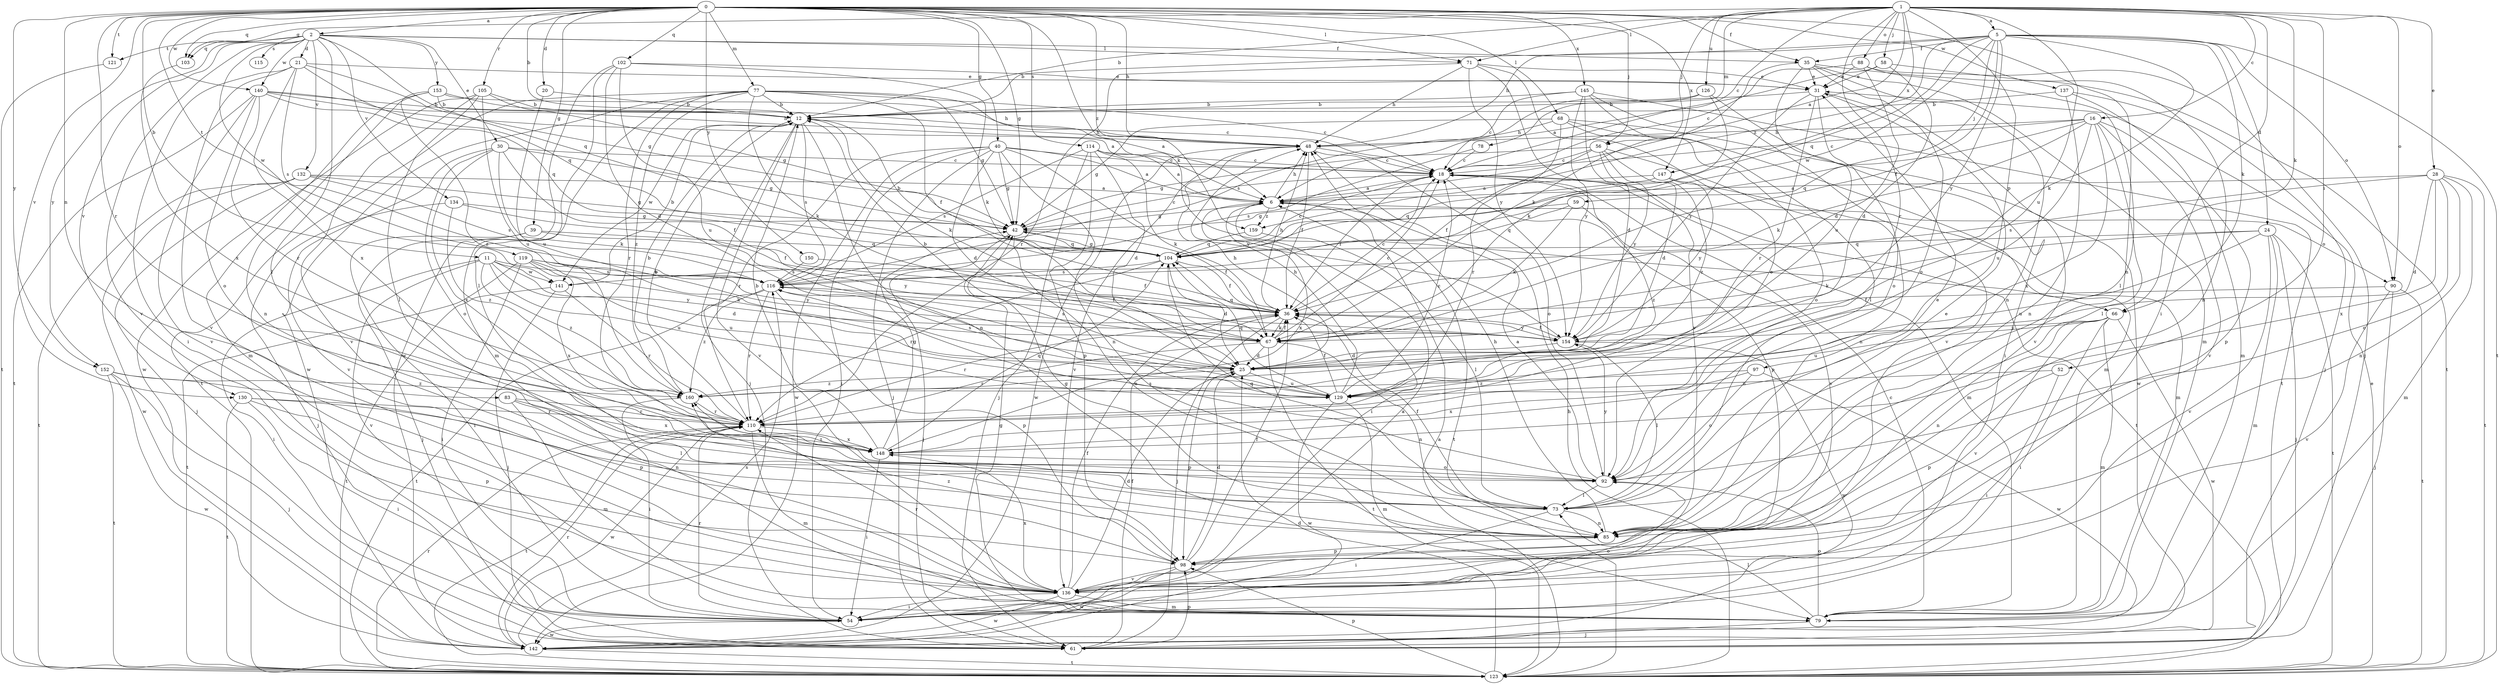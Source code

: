 strict digraph  {
0;
1;
2;
5;
6;
11;
12;
16;
18;
20;
21;
24;
25;
28;
30;
31;
35;
36;
39;
40;
42;
48;
52;
54;
56;
58;
59;
61;
66;
67;
68;
71;
73;
77;
78;
79;
83;
85;
88;
90;
92;
97;
98;
102;
103;
104;
105;
110;
114;
115;
116;
119;
121;
123;
126;
129;
130;
132;
134;
136;
137;
140;
141;
142;
145;
147;
148;
150;
152;
153;
154;
159;
160;
0 -> 2  [label=a];
0 -> 11  [label=b];
0 -> 12  [label=b];
0 -> 20  [label=d];
0 -> 35  [label=f];
0 -> 39  [label=g];
0 -> 40  [label=g];
0 -> 42  [label=g];
0 -> 48  [label=h];
0 -> 56  [label=j];
0 -> 66  [label=k];
0 -> 68  [label=l];
0 -> 71  [label=l];
0 -> 77  [label=m];
0 -> 83  [label=n];
0 -> 85  [label=n];
0 -> 102  [label=q];
0 -> 103  [label=q];
0 -> 105  [label=r];
0 -> 110  [label=r];
0 -> 114  [label=s];
0 -> 119  [label=t];
0 -> 121  [label=t];
0 -> 130  [label=v];
0 -> 137  [label=w];
0 -> 140  [label=w];
0 -> 145  [label=x];
0 -> 147  [label=x];
0 -> 150  [label=y];
0 -> 152  [label=y];
0 -> 159  [label=z];
1 -> 5  [label=a];
1 -> 6  [label=a];
1 -> 12  [label=b];
1 -> 16  [label=c];
1 -> 18  [label=c];
1 -> 28  [label=e];
1 -> 52  [label=i];
1 -> 54  [label=i];
1 -> 56  [label=j];
1 -> 58  [label=j];
1 -> 66  [label=k];
1 -> 71  [label=l];
1 -> 78  [label=m];
1 -> 88  [label=o];
1 -> 90  [label=o];
1 -> 97  [label=p];
1 -> 103  [label=q];
1 -> 110  [label=r];
1 -> 126  [label=u];
1 -> 129  [label=u];
1 -> 147  [label=x];
2 -> 21  [label=d];
2 -> 30  [label=e];
2 -> 35  [label=f];
2 -> 71  [label=l];
2 -> 73  [label=l];
2 -> 103  [label=q];
2 -> 104  [label=q];
2 -> 115  [label=s];
2 -> 121  [label=t];
2 -> 130  [label=v];
2 -> 132  [label=v];
2 -> 134  [label=v];
2 -> 136  [label=v];
2 -> 140  [label=w];
2 -> 141  [label=w];
2 -> 152  [label=y];
2 -> 153  [label=y];
5 -> 12  [label=b];
5 -> 24  [label=d];
5 -> 35  [label=f];
5 -> 36  [label=f];
5 -> 48  [label=h];
5 -> 59  [label=j];
5 -> 66  [label=k];
5 -> 67  [label=k];
5 -> 90  [label=o];
5 -> 104  [label=q];
5 -> 123  [label=t];
5 -> 141  [label=w];
5 -> 154  [label=y];
5 -> 159  [label=z];
6 -> 42  [label=g];
6 -> 48  [label=h];
6 -> 54  [label=i];
6 -> 90  [label=o];
6 -> 123  [label=t];
6 -> 148  [label=x];
6 -> 159  [label=z];
11 -> 25  [label=d];
11 -> 54  [label=i];
11 -> 116  [label=s];
11 -> 129  [label=u];
11 -> 136  [label=v];
11 -> 141  [label=w];
11 -> 154  [label=y];
11 -> 160  [label=z];
12 -> 48  [label=h];
12 -> 61  [label=j];
12 -> 67  [label=k];
12 -> 85  [label=n];
12 -> 116  [label=s];
12 -> 136  [label=v];
12 -> 141  [label=w];
16 -> 18  [label=c];
16 -> 48  [label=h];
16 -> 67  [label=k];
16 -> 73  [label=l];
16 -> 98  [label=p];
16 -> 104  [label=q];
16 -> 129  [label=u];
16 -> 136  [label=v];
16 -> 148  [label=x];
18 -> 6  [label=a];
18 -> 36  [label=f];
18 -> 79  [label=m];
18 -> 98  [label=p];
18 -> 123  [label=t];
18 -> 136  [label=v];
20 -> 12  [label=b];
20 -> 129  [label=u];
21 -> 31  [label=e];
21 -> 42  [label=g];
21 -> 54  [label=i];
21 -> 104  [label=q];
21 -> 116  [label=s];
21 -> 136  [label=v];
21 -> 148  [label=x];
24 -> 61  [label=j];
24 -> 67  [label=k];
24 -> 79  [label=m];
24 -> 104  [label=q];
24 -> 123  [label=t];
24 -> 129  [label=u];
24 -> 136  [label=v];
25 -> 12  [label=b];
25 -> 48  [label=h];
25 -> 98  [label=p];
25 -> 116  [label=s];
25 -> 129  [label=u];
25 -> 160  [label=z];
28 -> 6  [label=a];
28 -> 25  [label=d];
28 -> 79  [label=m];
28 -> 85  [label=n];
28 -> 92  [label=o];
28 -> 116  [label=s];
28 -> 123  [label=t];
28 -> 148  [label=x];
30 -> 18  [label=c];
30 -> 36  [label=f];
30 -> 42  [label=g];
30 -> 67  [label=k];
30 -> 92  [label=o];
30 -> 136  [label=v];
30 -> 148  [label=x];
31 -> 12  [label=b];
31 -> 92  [label=o];
31 -> 110  [label=r];
31 -> 136  [label=v];
31 -> 154  [label=y];
35 -> 31  [label=e];
35 -> 67  [label=k];
35 -> 79  [label=m];
35 -> 85  [label=n];
35 -> 92  [label=o];
35 -> 123  [label=t];
35 -> 129  [label=u];
36 -> 18  [label=c];
36 -> 48  [label=h];
36 -> 61  [label=j];
36 -> 67  [label=k];
36 -> 110  [label=r];
36 -> 154  [label=y];
39 -> 54  [label=i];
39 -> 61  [label=j];
39 -> 104  [label=q];
39 -> 154  [label=y];
40 -> 6  [label=a];
40 -> 18  [label=c];
40 -> 25  [label=d];
40 -> 42  [label=g];
40 -> 54  [label=i];
40 -> 61  [label=j];
40 -> 85  [label=n];
40 -> 110  [label=r];
40 -> 142  [label=w];
40 -> 154  [label=y];
42 -> 18  [label=c];
42 -> 36  [label=f];
42 -> 61  [label=j];
42 -> 85  [label=n];
42 -> 104  [label=q];
48 -> 18  [label=c];
48 -> 36  [label=f];
48 -> 92  [label=o];
48 -> 136  [label=v];
48 -> 142  [label=w];
52 -> 54  [label=i];
52 -> 98  [label=p];
52 -> 129  [label=u];
54 -> 6  [label=a];
54 -> 92  [label=o];
54 -> 110  [label=r];
54 -> 142  [label=w];
56 -> 18  [label=c];
56 -> 25  [label=d];
56 -> 36  [label=f];
56 -> 42  [label=g];
56 -> 85  [label=n];
56 -> 154  [label=y];
56 -> 160  [label=z];
58 -> 6  [label=a];
58 -> 25  [label=d];
58 -> 31  [label=e];
58 -> 85  [label=n];
59 -> 42  [label=g];
59 -> 67  [label=k];
59 -> 104  [label=q];
59 -> 160  [label=z];
61 -> 36  [label=f];
61 -> 98  [label=p];
66 -> 54  [label=i];
66 -> 79  [label=m];
66 -> 85  [label=n];
66 -> 129  [label=u];
66 -> 136  [label=v];
66 -> 142  [label=w];
66 -> 154  [label=y];
67 -> 18  [label=c];
67 -> 25  [label=d];
67 -> 36  [label=f];
67 -> 85  [label=n];
67 -> 104  [label=q];
67 -> 110  [label=r];
67 -> 116  [label=s];
67 -> 123  [label=t];
68 -> 42  [label=g];
68 -> 48  [label=h];
68 -> 79  [label=m];
68 -> 92  [label=o];
68 -> 110  [label=r];
68 -> 142  [label=w];
71 -> 31  [label=e];
71 -> 48  [label=h];
71 -> 92  [label=o];
71 -> 110  [label=r];
71 -> 136  [label=v];
71 -> 154  [label=y];
73 -> 31  [label=e];
73 -> 36  [label=f];
73 -> 54  [label=i];
73 -> 85  [label=n];
73 -> 104  [label=q];
77 -> 12  [label=b];
77 -> 18  [label=c];
77 -> 36  [label=f];
77 -> 42  [label=g];
77 -> 48  [label=h];
77 -> 67  [label=k];
77 -> 79  [label=m];
77 -> 110  [label=r];
77 -> 123  [label=t];
77 -> 142  [label=w];
77 -> 160  [label=z];
78 -> 18  [label=c];
78 -> 116  [label=s];
79 -> 18  [label=c];
79 -> 42  [label=g];
79 -> 61  [label=j];
79 -> 73  [label=l];
79 -> 92  [label=o];
83 -> 73  [label=l];
83 -> 79  [label=m];
83 -> 110  [label=r];
83 -> 148  [label=x];
85 -> 31  [label=e];
85 -> 42  [label=g];
85 -> 48  [label=h];
85 -> 98  [label=p];
88 -> 18  [label=c];
88 -> 25  [label=d];
88 -> 31  [label=e];
88 -> 61  [label=j];
88 -> 73  [label=l];
90 -> 36  [label=f];
90 -> 61  [label=j];
90 -> 123  [label=t];
90 -> 136  [label=v];
92 -> 6  [label=a];
92 -> 73  [label=l];
92 -> 116  [label=s];
92 -> 154  [label=y];
92 -> 160  [label=z];
97 -> 92  [label=o];
97 -> 142  [label=w];
97 -> 148  [label=x];
97 -> 160  [label=z];
98 -> 25  [label=d];
98 -> 36  [label=f];
98 -> 136  [label=v];
98 -> 142  [label=w];
98 -> 160  [label=z];
102 -> 25  [label=d];
102 -> 31  [label=e];
102 -> 67  [label=k];
102 -> 73  [label=l];
102 -> 129  [label=u];
102 -> 142  [label=w];
103 -> 148  [label=x];
104 -> 12  [label=b];
104 -> 18  [label=c];
104 -> 25  [label=d];
104 -> 36  [label=f];
104 -> 42  [label=g];
104 -> 110  [label=r];
104 -> 116  [label=s];
105 -> 12  [label=b];
105 -> 42  [label=g];
105 -> 73  [label=l];
105 -> 129  [label=u];
105 -> 136  [label=v];
105 -> 142  [label=w];
110 -> 12  [label=b];
110 -> 79  [label=m];
110 -> 123  [label=t];
110 -> 142  [label=w];
110 -> 148  [label=x];
114 -> 6  [label=a];
114 -> 18  [label=c];
114 -> 25  [label=d];
114 -> 61  [label=j];
114 -> 67  [label=k];
114 -> 98  [label=p];
114 -> 116  [label=s];
116 -> 36  [label=f];
116 -> 98  [label=p];
116 -> 110  [label=r];
116 -> 123  [label=t];
116 -> 160  [label=z];
119 -> 54  [label=i];
119 -> 67  [label=k];
119 -> 116  [label=s];
119 -> 123  [label=t];
119 -> 129  [label=u];
119 -> 148  [label=x];
119 -> 154  [label=y];
121 -> 123  [label=t];
123 -> 6  [label=a];
123 -> 25  [label=d];
123 -> 31  [label=e];
123 -> 48  [label=h];
123 -> 98  [label=p];
123 -> 110  [label=r];
126 -> 12  [label=b];
126 -> 54  [label=i];
126 -> 67  [label=k];
126 -> 116  [label=s];
129 -> 18  [label=c];
129 -> 36  [label=f];
129 -> 48  [label=h];
129 -> 79  [label=m];
129 -> 104  [label=q];
129 -> 142  [label=w];
130 -> 54  [label=i];
130 -> 85  [label=n];
130 -> 98  [label=p];
130 -> 110  [label=r];
130 -> 123  [label=t];
132 -> 6  [label=a];
132 -> 42  [label=g];
132 -> 61  [label=j];
132 -> 116  [label=s];
132 -> 123  [label=t];
132 -> 142  [label=w];
134 -> 36  [label=f];
134 -> 42  [label=g];
134 -> 61  [label=j];
134 -> 160  [label=z];
136 -> 25  [label=d];
136 -> 36  [label=f];
136 -> 54  [label=i];
136 -> 79  [label=m];
136 -> 110  [label=r];
136 -> 142  [label=w];
136 -> 148  [label=x];
137 -> 12  [label=b];
137 -> 61  [label=j];
137 -> 79  [label=m];
137 -> 85  [label=n];
140 -> 6  [label=a];
140 -> 12  [label=b];
140 -> 48  [label=h];
140 -> 92  [label=o];
140 -> 104  [label=q];
140 -> 110  [label=r];
140 -> 123  [label=t];
140 -> 136  [label=v];
141 -> 12  [label=b];
141 -> 61  [label=j];
141 -> 110  [label=r];
141 -> 123  [label=t];
142 -> 110  [label=r];
142 -> 116  [label=s];
142 -> 123  [label=t];
145 -> 12  [label=b];
145 -> 18  [label=c];
145 -> 25  [label=d];
145 -> 73  [label=l];
145 -> 123  [label=t];
145 -> 136  [label=v];
145 -> 154  [label=y];
147 -> 6  [label=a];
147 -> 79  [label=m];
147 -> 104  [label=q];
147 -> 154  [label=y];
148 -> 12  [label=b];
148 -> 42  [label=g];
148 -> 54  [label=i];
148 -> 92  [label=o];
148 -> 104  [label=q];
150 -> 36  [label=f];
150 -> 116  [label=s];
152 -> 61  [label=j];
152 -> 98  [label=p];
152 -> 123  [label=t];
152 -> 142  [label=w];
152 -> 160  [label=z];
153 -> 6  [label=a];
153 -> 12  [label=b];
153 -> 18  [label=c];
153 -> 79  [label=m];
153 -> 85  [label=n];
153 -> 160  [label=z];
154 -> 25  [label=d];
154 -> 36  [label=f];
154 -> 73  [label=l];
154 -> 142  [label=w];
159 -> 73  [label=l];
159 -> 104  [label=q];
160 -> 12  [label=b];
160 -> 54  [label=i];
160 -> 110  [label=r];
}
